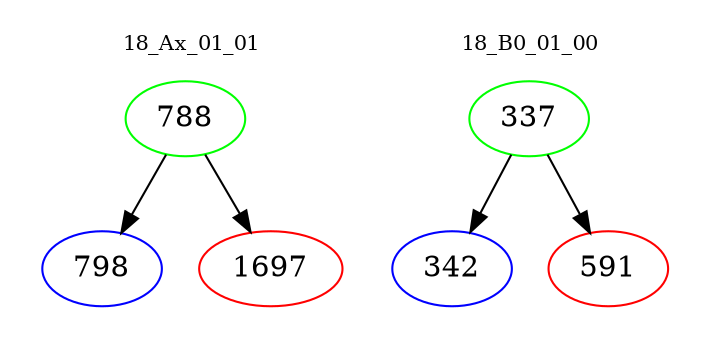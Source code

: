 digraph{
subgraph cluster_0 {
color = white
label = "18_Ax_01_01";
fontsize=10;
T0_788 [label="788", color="green"]
T0_788 -> T0_798 [color="black"]
T0_798 [label="798", color="blue"]
T0_788 -> T0_1697 [color="black"]
T0_1697 [label="1697", color="red"]
}
subgraph cluster_1 {
color = white
label = "18_B0_01_00";
fontsize=10;
T1_337 [label="337", color="green"]
T1_337 -> T1_342 [color="black"]
T1_342 [label="342", color="blue"]
T1_337 -> T1_591 [color="black"]
T1_591 [label="591", color="red"]
}
}
